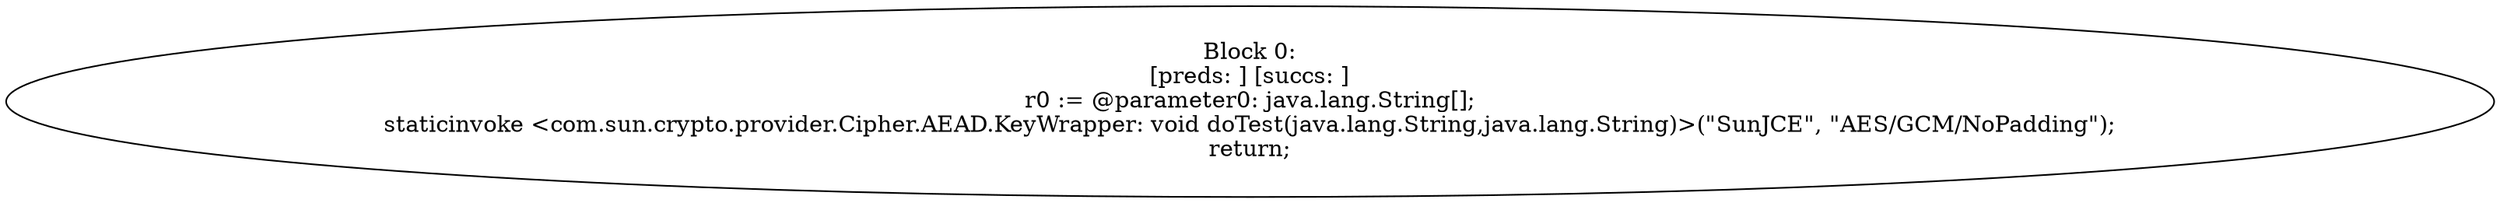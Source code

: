 digraph "unitGraph" {
    "Block 0:
[preds: ] [succs: ]
r0 := @parameter0: java.lang.String[];
staticinvoke <com.sun.crypto.provider.Cipher.AEAD.KeyWrapper: void doTest(java.lang.String,java.lang.String)>(\"SunJCE\", \"AES/GCM/NoPadding\");
return;
"
}
